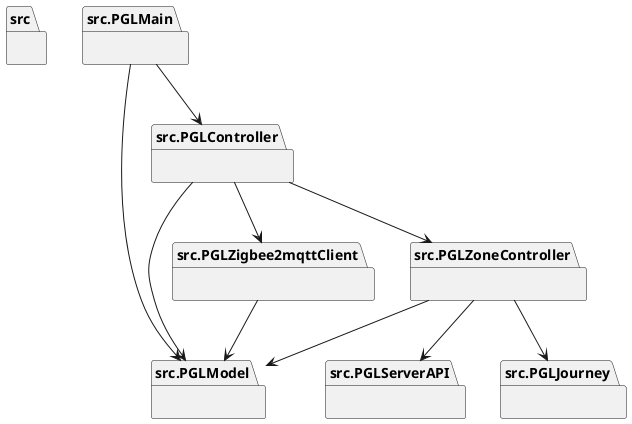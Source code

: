 @startuml packages
set namespaceSeparator none
package "src" as src {
}
package "src.PGLController" as src.PGLController {
}
package "src.PGLJourney" as src.PGLJourney {
}
package "src.PGLMain" as src.PGLMain {
}
package "src.PGLModel" as src.PGLModel {
}
package "src.PGLServerAPI" as src.PGLServerAPI {
}
package "src.PGLZigbee2mqttClient" as src.PGLZigbee2mqttClient {
}
package "src.PGLZoneController" as src.PGLZoneController {
}
src.PGLController --> src.PGLModel
src.PGLController --> src.PGLZigbee2mqttClient
src.PGLController --> src.PGLZoneController
src.PGLMain --> src.PGLController
src.PGLMain --> src.PGLModel
src.PGLZigbee2mqttClient --> src.PGLModel
src.PGLZoneController --> src.PGLJourney
src.PGLZoneController --> src.PGLModel
src.PGLZoneController --> src.PGLServerAPI
@enduml
